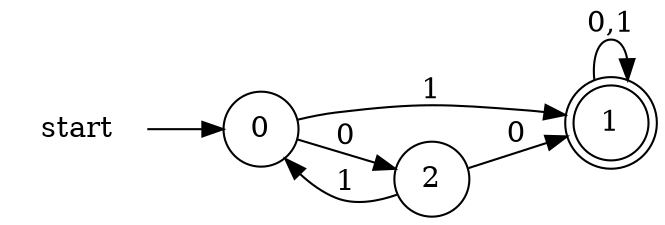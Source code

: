 digraph finite_state_machine {
	rankdir=LR;
	node [color = white]; start;
	node [color = black, shape = doublecircle]; 1;
	node [color = black, shape = circle];
	start -> 0;
	0 -> 1 [ label = "1" ];
	0 -> 2 [ label = "0" ];
	1 -> 1 [ label = "0,1" ];
	2 -> 0 [ label = "1" ];
	2 -> 1 [ label = "0" ];
}
